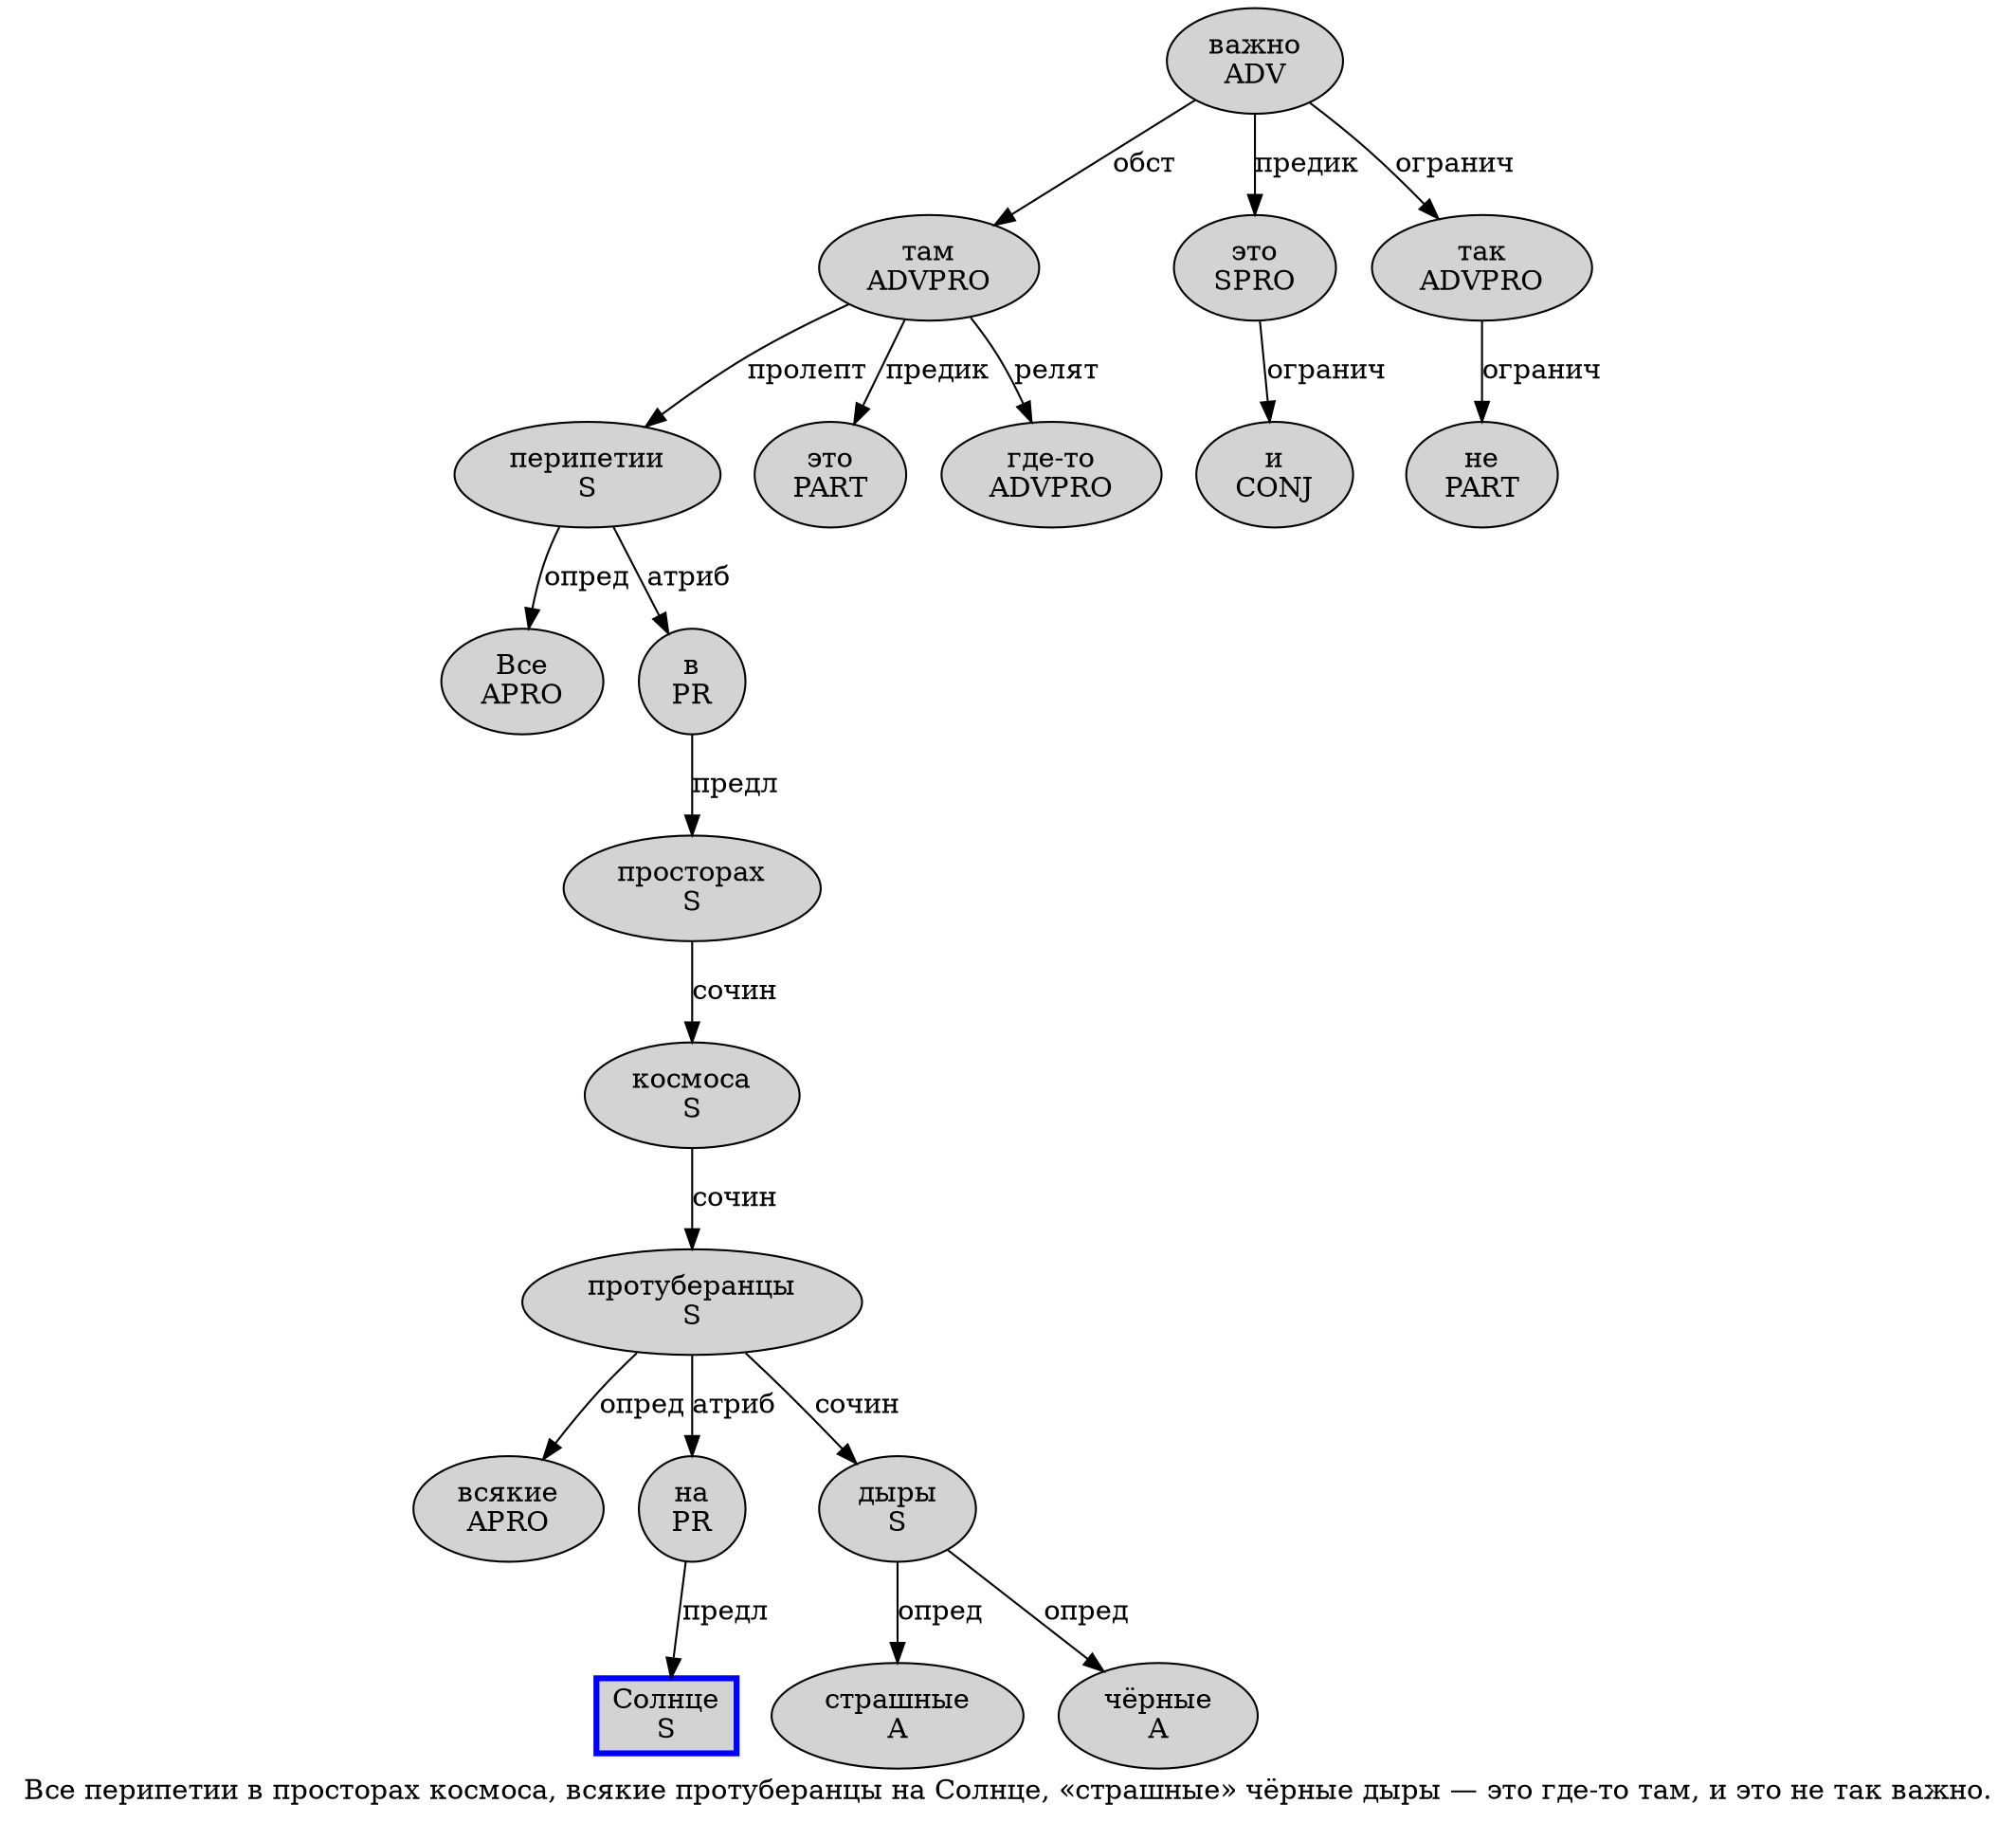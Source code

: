 digraph SENTENCE_2082 {
	graph [label="Все перипетии в просторах космоса, всякие протуберанцы на Солнце, «страшные» чёрные дыры — это где-то там, и это не так важно."]
	node [style=filled]
		0 [label="Все
APRO" color="" fillcolor=lightgray penwidth=1 shape=ellipse]
		1 [label="перипетии
S" color="" fillcolor=lightgray penwidth=1 shape=ellipse]
		2 [label="в
PR" color="" fillcolor=lightgray penwidth=1 shape=ellipse]
		3 [label="просторах
S" color="" fillcolor=lightgray penwidth=1 shape=ellipse]
		4 [label="космоса
S" color="" fillcolor=lightgray penwidth=1 shape=ellipse]
		6 [label="всякие
APRO" color="" fillcolor=lightgray penwidth=1 shape=ellipse]
		7 [label="протуберанцы
S" color="" fillcolor=lightgray penwidth=1 shape=ellipse]
		8 [label="на
PR" color="" fillcolor=lightgray penwidth=1 shape=ellipse]
		9 [label="Солнце
S" color=blue fillcolor=lightgray penwidth=3 shape=box]
		12 [label="страшные
A" color="" fillcolor=lightgray penwidth=1 shape=ellipse]
		14 [label="чёрные
A" color="" fillcolor=lightgray penwidth=1 shape=ellipse]
		15 [label="дыры
S" color="" fillcolor=lightgray penwidth=1 shape=ellipse]
		17 [label="это
PART" color="" fillcolor=lightgray penwidth=1 shape=ellipse]
		18 [label="где-то
ADVPRO" color="" fillcolor=lightgray penwidth=1 shape=ellipse]
		19 [label="там
ADVPRO" color="" fillcolor=lightgray penwidth=1 shape=ellipse]
		21 [label="и
CONJ" color="" fillcolor=lightgray penwidth=1 shape=ellipse]
		22 [label="это
SPRO" color="" fillcolor=lightgray penwidth=1 shape=ellipse]
		23 [label="не
PART" color="" fillcolor=lightgray penwidth=1 shape=ellipse]
		24 [label="так
ADVPRO" color="" fillcolor=lightgray penwidth=1 shape=ellipse]
		25 [label="важно
ADV" color="" fillcolor=lightgray penwidth=1 shape=ellipse]
			25 -> 19 [label="обст"]
			25 -> 22 [label="предик"]
			25 -> 24 [label="огранич"]
			3 -> 4 [label="сочин"]
			24 -> 23 [label="огранич"]
			2 -> 3 [label="предл"]
			15 -> 12 [label="опред"]
			15 -> 14 [label="опред"]
			1 -> 0 [label="опред"]
			1 -> 2 [label="атриб"]
			19 -> 1 [label="пролепт"]
			19 -> 17 [label="предик"]
			19 -> 18 [label="релят"]
			8 -> 9 [label="предл"]
			7 -> 6 [label="опред"]
			7 -> 8 [label="атриб"]
			7 -> 15 [label="сочин"]
			4 -> 7 [label="сочин"]
			22 -> 21 [label="огранич"]
}